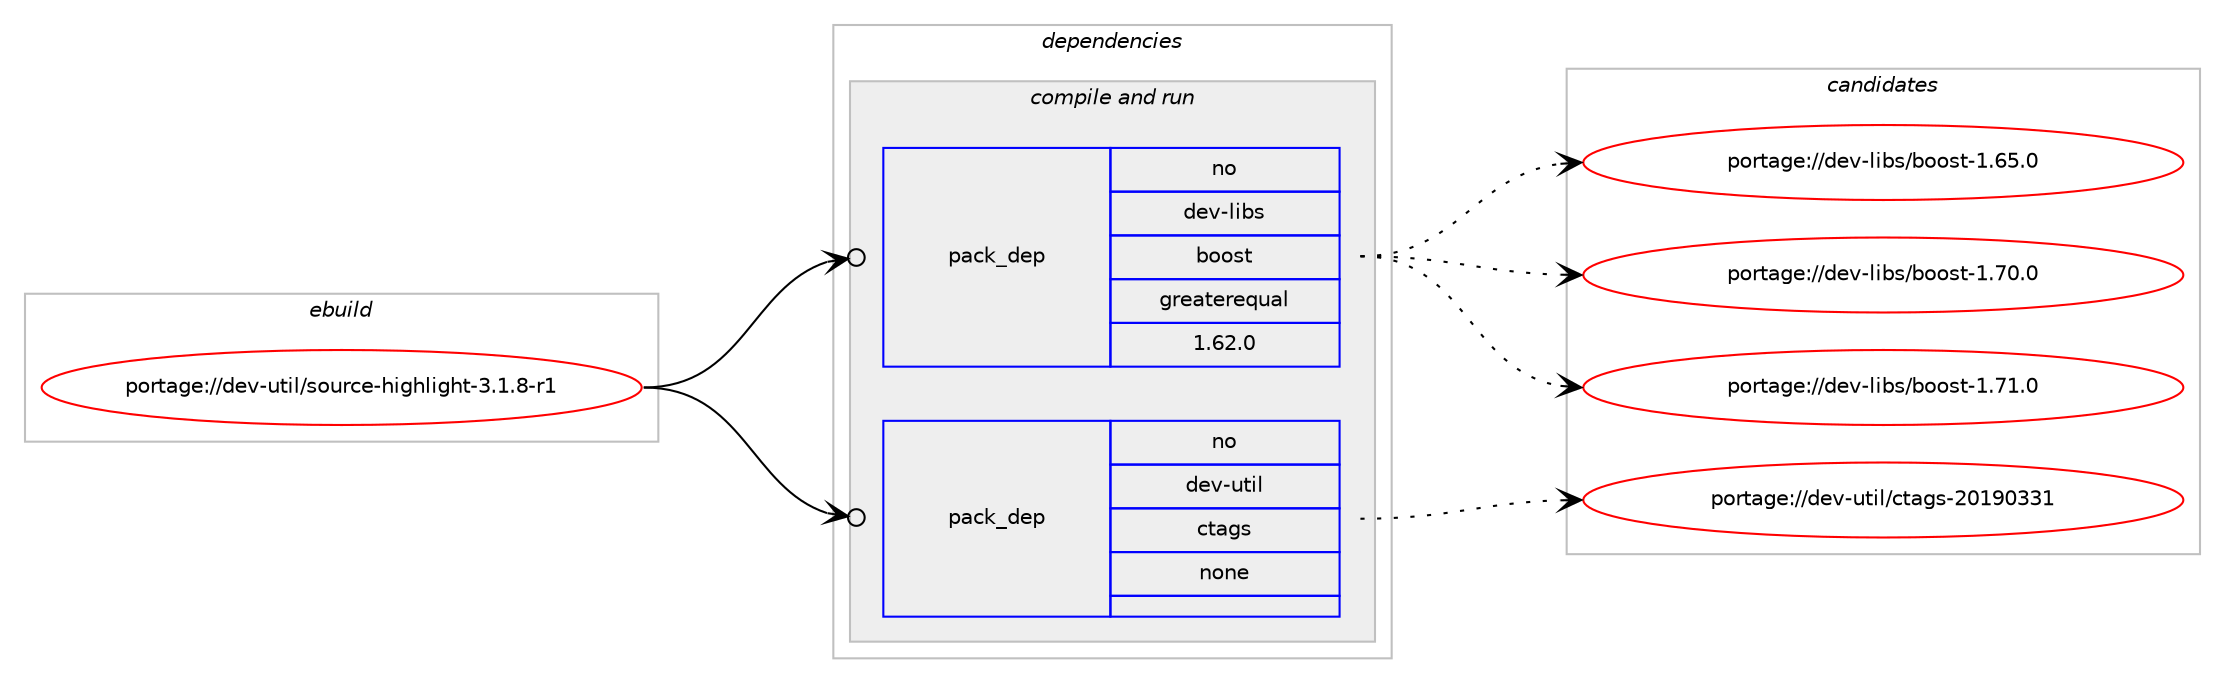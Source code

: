 digraph prolog {

# *************
# Graph options
# *************

newrank=true;
concentrate=true;
compound=true;
graph [rankdir=LR,fontname=Helvetica,fontsize=10,ranksep=1.5];#, ranksep=2.5, nodesep=0.2];
edge  [arrowhead=vee];
node  [fontname=Helvetica,fontsize=10];

# **********
# The ebuild
# **********

subgraph cluster_leftcol {
color=gray;
rank=same;
label=<<i>ebuild</i>>;
id [label="portage://dev-util/source-highlight-3.1.8-r1", color=red, width=4, href="../dev-util/source-highlight-3.1.8-r1.svg"];
}

# ****************
# The dependencies
# ****************

subgraph cluster_midcol {
color=gray;
label=<<i>dependencies</i>>;
subgraph cluster_compile {
fillcolor="#eeeeee";
style=filled;
label=<<i>compile</i>>;
}
subgraph cluster_compileandrun {
fillcolor="#eeeeee";
style=filled;
label=<<i>compile and run</i>>;
subgraph pack189861 {
dependency265397 [label=<<TABLE BORDER="0" CELLBORDER="1" CELLSPACING="0" CELLPADDING="4" WIDTH="220"><TR><TD ROWSPAN="6" CELLPADDING="30">pack_dep</TD></TR><TR><TD WIDTH="110">no</TD></TR><TR><TD>dev-libs</TD></TR><TR><TD>boost</TD></TR><TR><TD>greaterequal</TD></TR><TR><TD>1.62.0</TD></TR></TABLE>>, shape=none, color=blue];
}
id:e -> dependency265397:w [weight=20,style="solid",arrowhead="odotvee"];
subgraph pack189862 {
dependency265398 [label=<<TABLE BORDER="0" CELLBORDER="1" CELLSPACING="0" CELLPADDING="4" WIDTH="220"><TR><TD ROWSPAN="6" CELLPADDING="30">pack_dep</TD></TR><TR><TD WIDTH="110">no</TD></TR><TR><TD>dev-util</TD></TR><TR><TD>ctags</TD></TR><TR><TD>none</TD></TR><TR><TD></TD></TR></TABLE>>, shape=none, color=blue];
}
id:e -> dependency265398:w [weight=20,style="solid",arrowhead="odotvee"];
}
subgraph cluster_run {
fillcolor="#eeeeee";
style=filled;
label=<<i>run</i>>;
}
}

# **************
# The candidates
# **************

subgraph cluster_choices {
rank=same;
color=gray;
label=<<i>candidates</i>>;

subgraph choice189861 {
color=black;
nodesep=1;
choiceportage1001011184510810598115479811111111511645494654534648 [label="portage://dev-libs/boost-1.65.0", color=red, width=4,href="../dev-libs/boost-1.65.0.svg"];
choiceportage1001011184510810598115479811111111511645494655484648 [label="portage://dev-libs/boost-1.70.0", color=red, width=4,href="../dev-libs/boost-1.70.0.svg"];
choiceportage1001011184510810598115479811111111511645494655494648 [label="portage://dev-libs/boost-1.71.0", color=red, width=4,href="../dev-libs/boost-1.71.0.svg"];
dependency265397:e -> choiceportage1001011184510810598115479811111111511645494654534648:w [style=dotted,weight="100"];
dependency265397:e -> choiceportage1001011184510810598115479811111111511645494655484648:w [style=dotted,weight="100"];
dependency265397:e -> choiceportage1001011184510810598115479811111111511645494655494648:w [style=dotted,weight="100"];
}
subgraph choice189862 {
color=black;
nodesep=1;
choiceportage10010111845117116105108479911697103115455048495748515149 [label="portage://dev-util/ctags-20190331", color=red, width=4,href="../dev-util/ctags-20190331.svg"];
dependency265398:e -> choiceportage10010111845117116105108479911697103115455048495748515149:w [style=dotted,weight="100"];
}
}

}

